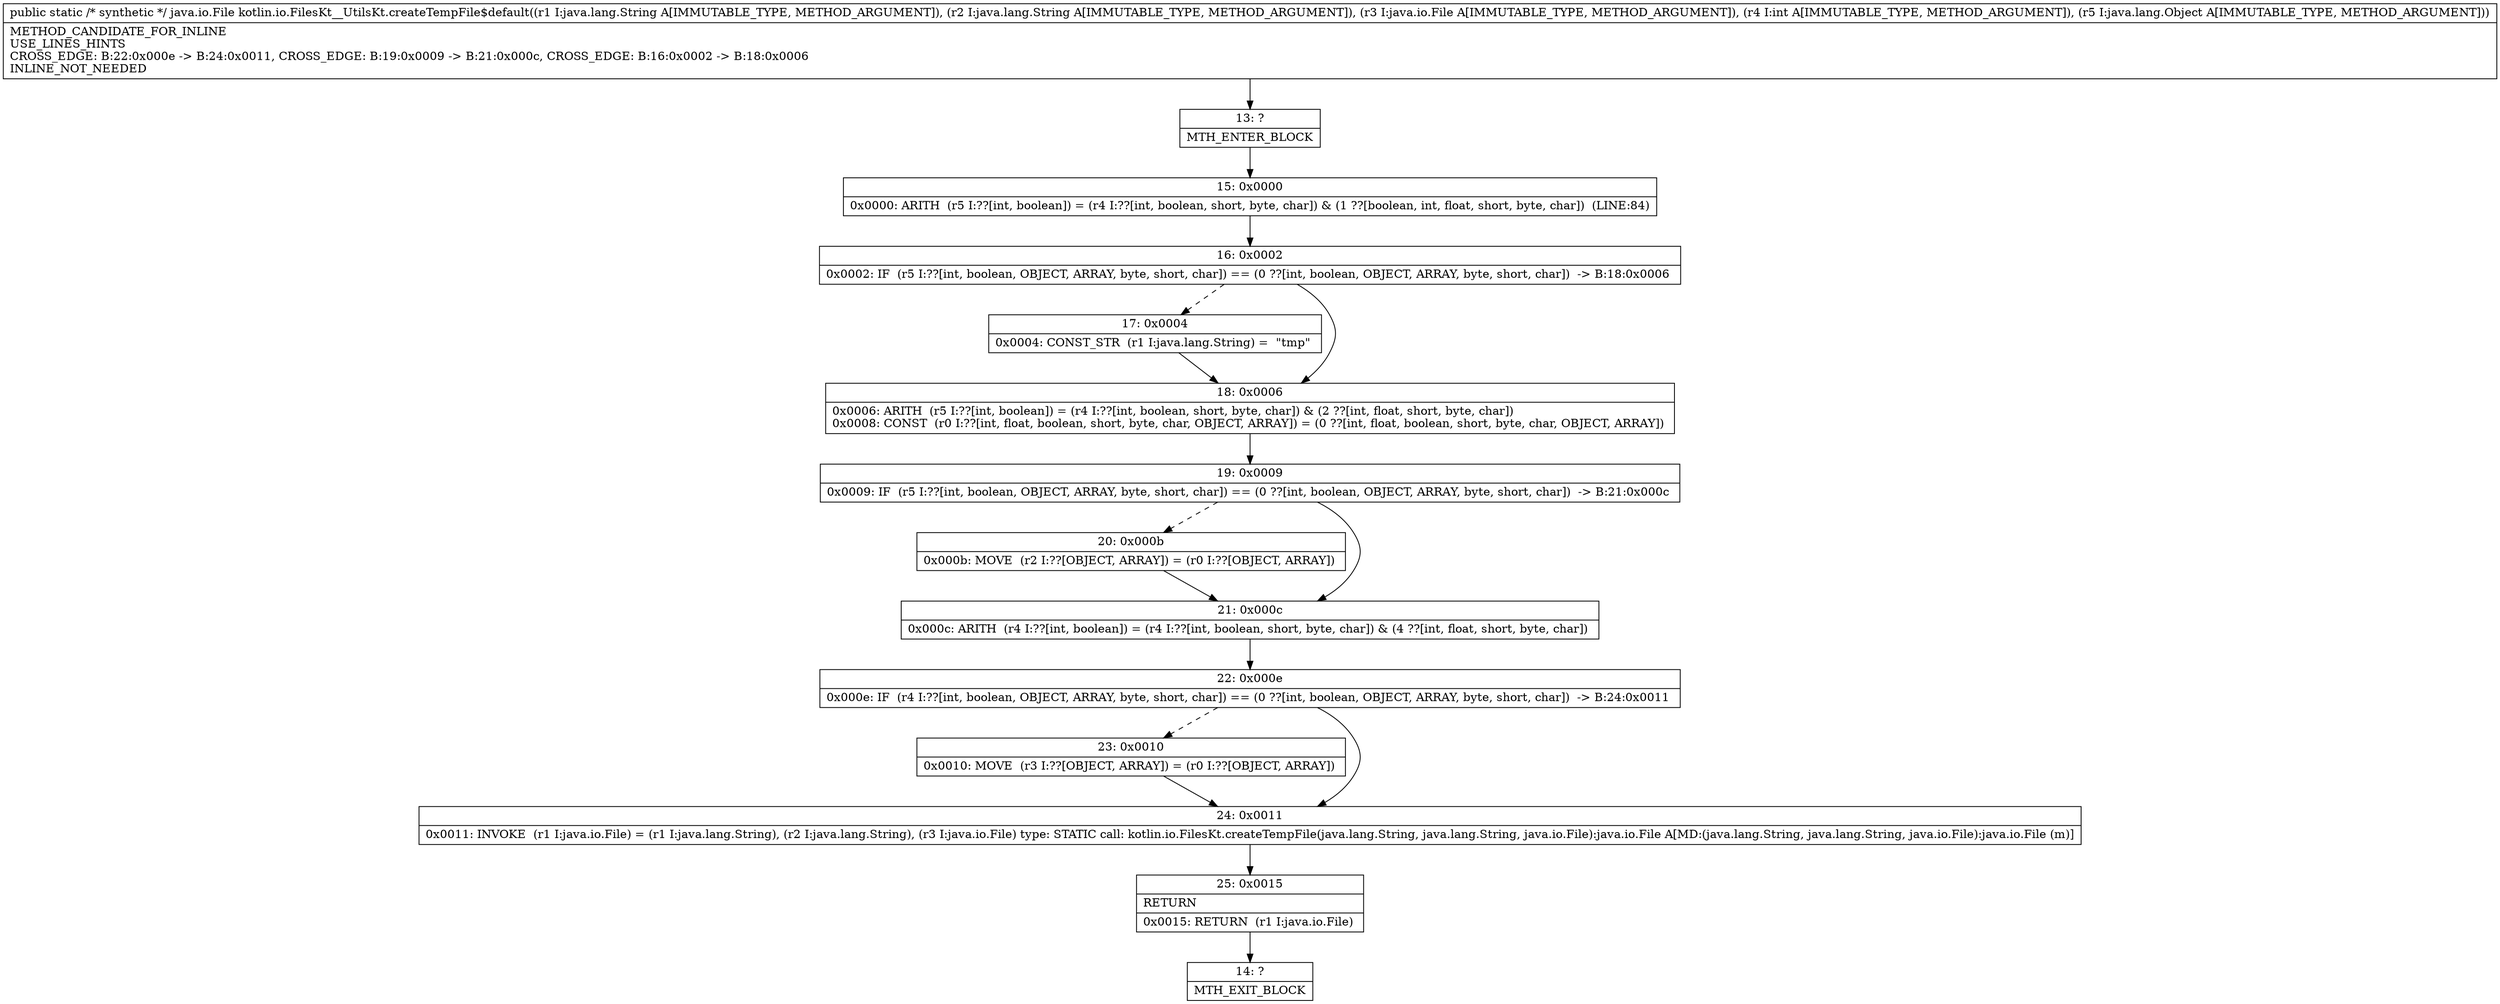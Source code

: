 digraph "CFG forkotlin.io.FilesKt__UtilsKt.createTempFile$default(Ljava\/lang\/String;Ljava\/lang\/String;Ljava\/io\/File;ILjava\/lang\/Object;)Ljava\/io\/File;" {
Node_13 [shape=record,label="{13\:\ ?|MTH_ENTER_BLOCK\l}"];
Node_15 [shape=record,label="{15\:\ 0x0000|0x0000: ARITH  (r5 I:??[int, boolean]) = (r4 I:??[int, boolean, short, byte, char]) & (1 ??[boolean, int, float, short, byte, char])  (LINE:84)\l}"];
Node_16 [shape=record,label="{16\:\ 0x0002|0x0002: IF  (r5 I:??[int, boolean, OBJECT, ARRAY, byte, short, char]) == (0 ??[int, boolean, OBJECT, ARRAY, byte, short, char])  \-\> B:18:0x0006 \l}"];
Node_17 [shape=record,label="{17\:\ 0x0004|0x0004: CONST_STR  (r1 I:java.lang.String) =  \"tmp\" \l}"];
Node_18 [shape=record,label="{18\:\ 0x0006|0x0006: ARITH  (r5 I:??[int, boolean]) = (r4 I:??[int, boolean, short, byte, char]) & (2 ??[int, float, short, byte, char]) \l0x0008: CONST  (r0 I:??[int, float, boolean, short, byte, char, OBJECT, ARRAY]) = (0 ??[int, float, boolean, short, byte, char, OBJECT, ARRAY]) \l}"];
Node_19 [shape=record,label="{19\:\ 0x0009|0x0009: IF  (r5 I:??[int, boolean, OBJECT, ARRAY, byte, short, char]) == (0 ??[int, boolean, OBJECT, ARRAY, byte, short, char])  \-\> B:21:0x000c \l}"];
Node_20 [shape=record,label="{20\:\ 0x000b|0x000b: MOVE  (r2 I:??[OBJECT, ARRAY]) = (r0 I:??[OBJECT, ARRAY]) \l}"];
Node_21 [shape=record,label="{21\:\ 0x000c|0x000c: ARITH  (r4 I:??[int, boolean]) = (r4 I:??[int, boolean, short, byte, char]) & (4 ??[int, float, short, byte, char]) \l}"];
Node_22 [shape=record,label="{22\:\ 0x000e|0x000e: IF  (r4 I:??[int, boolean, OBJECT, ARRAY, byte, short, char]) == (0 ??[int, boolean, OBJECT, ARRAY, byte, short, char])  \-\> B:24:0x0011 \l}"];
Node_23 [shape=record,label="{23\:\ 0x0010|0x0010: MOVE  (r3 I:??[OBJECT, ARRAY]) = (r0 I:??[OBJECT, ARRAY]) \l}"];
Node_24 [shape=record,label="{24\:\ 0x0011|0x0011: INVOKE  (r1 I:java.io.File) = (r1 I:java.lang.String), (r2 I:java.lang.String), (r3 I:java.io.File) type: STATIC call: kotlin.io.FilesKt.createTempFile(java.lang.String, java.lang.String, java.io.File):java.io.File A[MD:(java.lang.String, java.lang.String, java.io.File):java.io.File (m)]\l}"];
Node_25 [shape=record,label="{25\:\ 0x0015|RETURN\l|0x0015: RETURN  (r1 I:java.io.File) \l}"];
Node_14 [shape=record,label="{14\:\ ?|MTH_EXIT_BLOCK\l}"];
MethodNode[shape=record,label="{public static \/* synthetic *\/ java.io.File kotlin.io.FilesKt__UtilsKt.createTempFile$default((r1 I:java.lang.String A[IMMUTABLE_TYPE, METHOD_ARGUMENT]), (r2 I:java.lang.String A[IMMUTABLE_TYPE, METHOD_ARGUMENT]), (r3 I:java.io.File A[IMMUTABLE_TYPE, METHOD_ARGUMENT]), (r4 I:int A[IMMUTABLE_TYPE, METHOD_ARGUMENT]), (r5 I:java.lang.Object A[IMMUTABLE_TYPE, METHOD_ARGUMENT]))  | METHOD_CANDIDATE_FOR_INLINE\lUSE_LINES_HINTS\lCROSS_EDGE: B:22:0x000e \-\> B:24:0x0011, CROSS_EDGE: B:19:0x0009 \-\> B:21:0x000c, CROSS_EDGE: B:16:0x0002 \-\> B:18:0x0006\lINLINE_NOT_NEEDED\l}"];
MethodNode -> Node_13;Node_13 -> Node_15;
Node_15 -> Node_16;
Node_16 -> Node_17[style=dashed];
Node_16 -> Node_18;
Node_17 -> Node_18;
Node_18 -> Node_19;
Node_19 -> Node_20[style=dashed];
Node_19 -> Node_21;
Node_20 -> Node_21;
Node_21 -> Node_22;
Node_22 -> Node_23[style=dashed];
Node_22 -> Node_24;
Node_23 -> Node_24;
Node_24 -> Node_25;
Node_25 -> Node_14;
}

